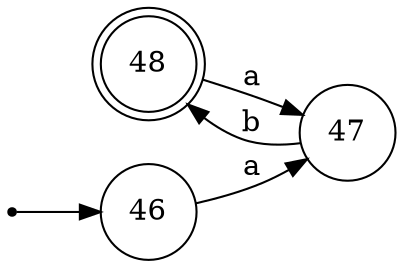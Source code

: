 digraph finite_state_machine {
rankdir=LR;
size="8,5"
node [shape = doublecircle]; 48;
node [shape = point ]; qi;
node [shape = circle];
qi -> 46;
48 -> 47 [ label = "a"] 46 -> 47 [ label = "a"] 47 -> 48 [ label = "b"] }